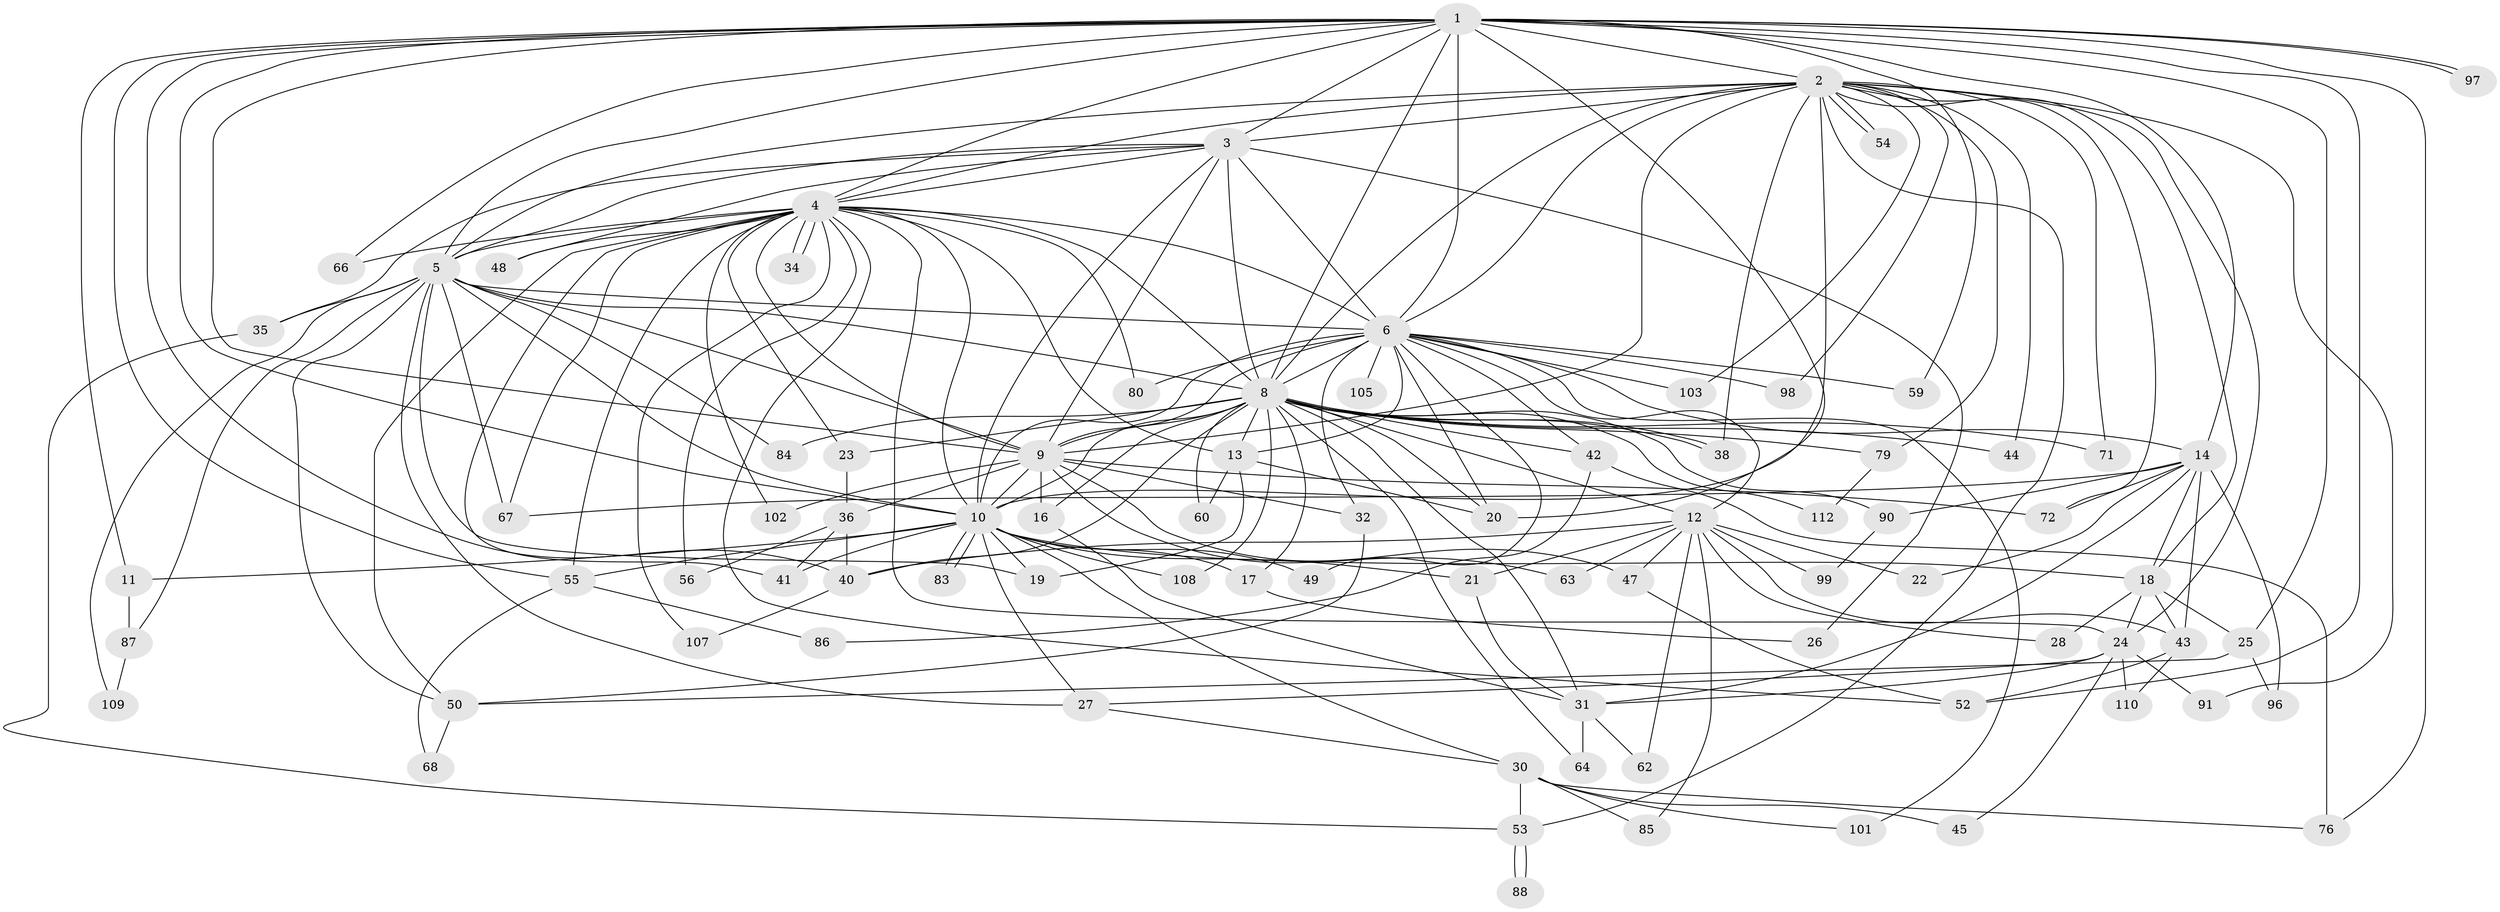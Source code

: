 // Generated by graph-tools (version 1.1) at 2025/51/02/27/25 19:51:53]
// undirected, 82 vertices, 205 edges
graph export_dot {
graph [start="1"]
  node [color=gray90,style=filled];
  1 [super="+89"];
  2 [super="+113"];
  3 [super="+51"];
  4 [super="+29"];
  5;
  6 [super="+7"];
  8 [super="+61"];
  9 [super="+58"];
  10 [super="+77"];
  11;
  12 [super="+15"];
  13 [super="+69"];
  14 [super="+39"];
  16 [super="+100"];
  17;
  18 [super="+81"];
  19 [super="+95"];
  20 [super="+33"];
  21 [super="+46"];
  22;
  23;
  24 [super="+37"];
  25 [super="+82"];
  26;
  27 [super="+78"];
  28;
  30;
  31;
  32;
  34;
  35;
  36 [super="+106"];
  38 [super="+92"];
  40 [super="+93"];
  41 [super="+111"];
  42 [super="+75"];
  43 [super="+74"];
  44;
  45;
  47;
  48;
  49;
  50 [super="+70"];
  52 [super="+57"];
  53 [super="+94"];
  54;
  55 [super="+65"];
  56;
  59;
  60;
  62;
  63;
  64;
  66;
  67 [super="+73"];
  68;
  71;
  72;
  76 [super="+104"];
  79;
  80;
  83;
  84;
  85;
  86;
  87;
  88;
  90;
  91;
  96;
  97;
  98;
  99;
  101;
  102;
  103;
  105;
  107;
  108;
  109;
  110;
  112;
  1 -- 2;
  1 -- 3;
  1 -- 4;
  1 -- 5;
  1 -- 6 [weight=2];
  1 -- 8;
  1 -- 9;
  1 -- 10;
  1 -- 11;
  1 -- 14;
  1 -- 20;
  1 -- 25;
  1 -- 59;
  1 -- 66;
  1 -- 97;
  1 -- 97;
  1 -- 76;
  1 -- 52;
  1 -- 40;
  1 -- 55;
  2 -- 3;
  2 -- 4;
  2 -- 5;
  2 -- 6 [weight=2];
  2 -- 8;
  2 -- 9 [weight=2];
  2 -- 10 [weight=2];
  2 -- 18;
  2 -- 24;
  2 -- 44;
  2 -- 54;
  2 -- 54;
  2 -- 71;
  2 -- 79;
  2 -- 91;
  2 -- 98;
  2 -- 103;
  2 -- 72;
  2 -- 38;
  2 -- 53;
  3 -- 4;
  3 -- 5;
  3 -- 6 [weight=3];
  3 -- 8;
  3 -- 9;
  3 -- 10;
  3 -- 26;
  3 -- 35;
  3 -- 48;
  4 -- 5 [weight=2];
  4 -- 6 [weight=2];
  4 -- 8;
  4 -- 9;
  4 -- 10;
  4 -- 13;
  4 -- 23;
  4 -- 24;
  4 -- 34;
  4 -- 34;
  4 -- 41;
  4 -- 48;
  4 -- 55;
  4 -- 56;
  4 -- 66;
  4 -- 80;
  4 -- 102;
  4 -- 107;
  4 -- 67;
  4 -- 50;
  4 -- 52;
  5 -- 6 [weight=2];
  5 -- 8;
  5 -- 9;
  5 -- 10;
  5 -- 19;
  5 -- 27;
  5 -- 35;
  5 -- 50;
  5 -- 67;
  5 -- 84;
  5 -- 87;
  5 -- 109;
  6 -- 8 [weight=2];
  6 -- 9 [weight=2];
  6 -- 10 [weight=2];
  6 -- 14;
  6 -- 32;
  6 -- 49;
  6 -- 59;
  6 -- 105 [weight=2];
  6 -- 12;
  6 -- 80;
  6 -- 98;
  6 -- 101;
  6 -- 103;
  6 -- 42;
  6 -- 20;
  6 -- 13;
  8 -- 9;
  8 -- 10;
  8 -- 12;
  8 -- 13;
  8 -- 16;
  8 -- 17;
  8 -- 23;
  8 -- 31;
  8 -- 38;
  8 -- 38;
  8 -- 40;
  8 -- 42;
  8 -- 44;
  8 -- 60;
  8 -- 64;
  8 -- 79;
  8 -- 84;
  8 -- 90;
  8 -- 108;
  8 -- 112;
  8 -- 20;
  8 -- 71;
  9 -- 10;
  9 -- 16;
  9 -- 32;
  9 -- 36;
  9 -- 47;
  9 -- 63;
  9 -- 72;
  9 -- 102;
  10 -- 11;
  10 -- 17;
  10 -- 18;
  10 -- 19;
  10 -- 21;
  10 -- 30;
  10 -- 49;
  10 -- 55;
  10 -- 83;
  10 -- 83;
  10 -- 108;
  10 -- 27;
  10 -- 41;
  11 -- 87;
  12 -- 28;
  12 -- 85;
  12 -- 99;
  12 -- 43;
  12 -- 21;
  12 -- 22;
  12 -- 40;
  12 -- 63;
  12 -- 62;
  12 -- 47;
  13 -- 20;
  13 -- 60;
  13 -- 19;
  14 -- 22;
  14 -- 31;
  14 -- 67;
  14 -- 90;
  14 -- 96;
  14 -- 72;
  14 -- 18;
  14 -- 43;
  16 -- 31;
  17 -- 26;
  18 -- 25;
  18 -- 28;
  18 -- 43;
  18 -- 24;
  21 -- 31;
  23 -- 36;
  24 -- 27;
  24 -- 45;
  24 -- 91;
  24 -- 110;
  24 -- 31;
  25 -- 96;
  25 -- 50;
  27 -- 30;
  30 -- 45;
  30 -- 53;
  30 -- 76;
  30 -- 85;
  30 -- 101;
  31 -- 62;
  31 -- 64;
  32 -- 50;
  35 -- 53;
  36 -- 41;
  36 -- 56;
  36 -- 40;
  40 -- 107;
  42 -- 76;
  42 -- 86;
  43 -- 52;
  43 -- 110;
  47 -- 52;
  50 -- 68;
  53 -- 88;
  53 -- 88;
  55 -- 86;
  55 -- 68;
  79 -- 112;
  87 -- 109;
  90 -- 99;
}
